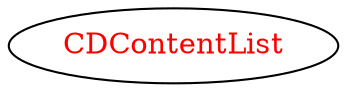 digraph dependencyGraph {
 concentrate=true;
 ranksep="2.0";
 rankdir="LR"; 
 splines="ortho";
"CDContentList" [fontcolor="red"];
}